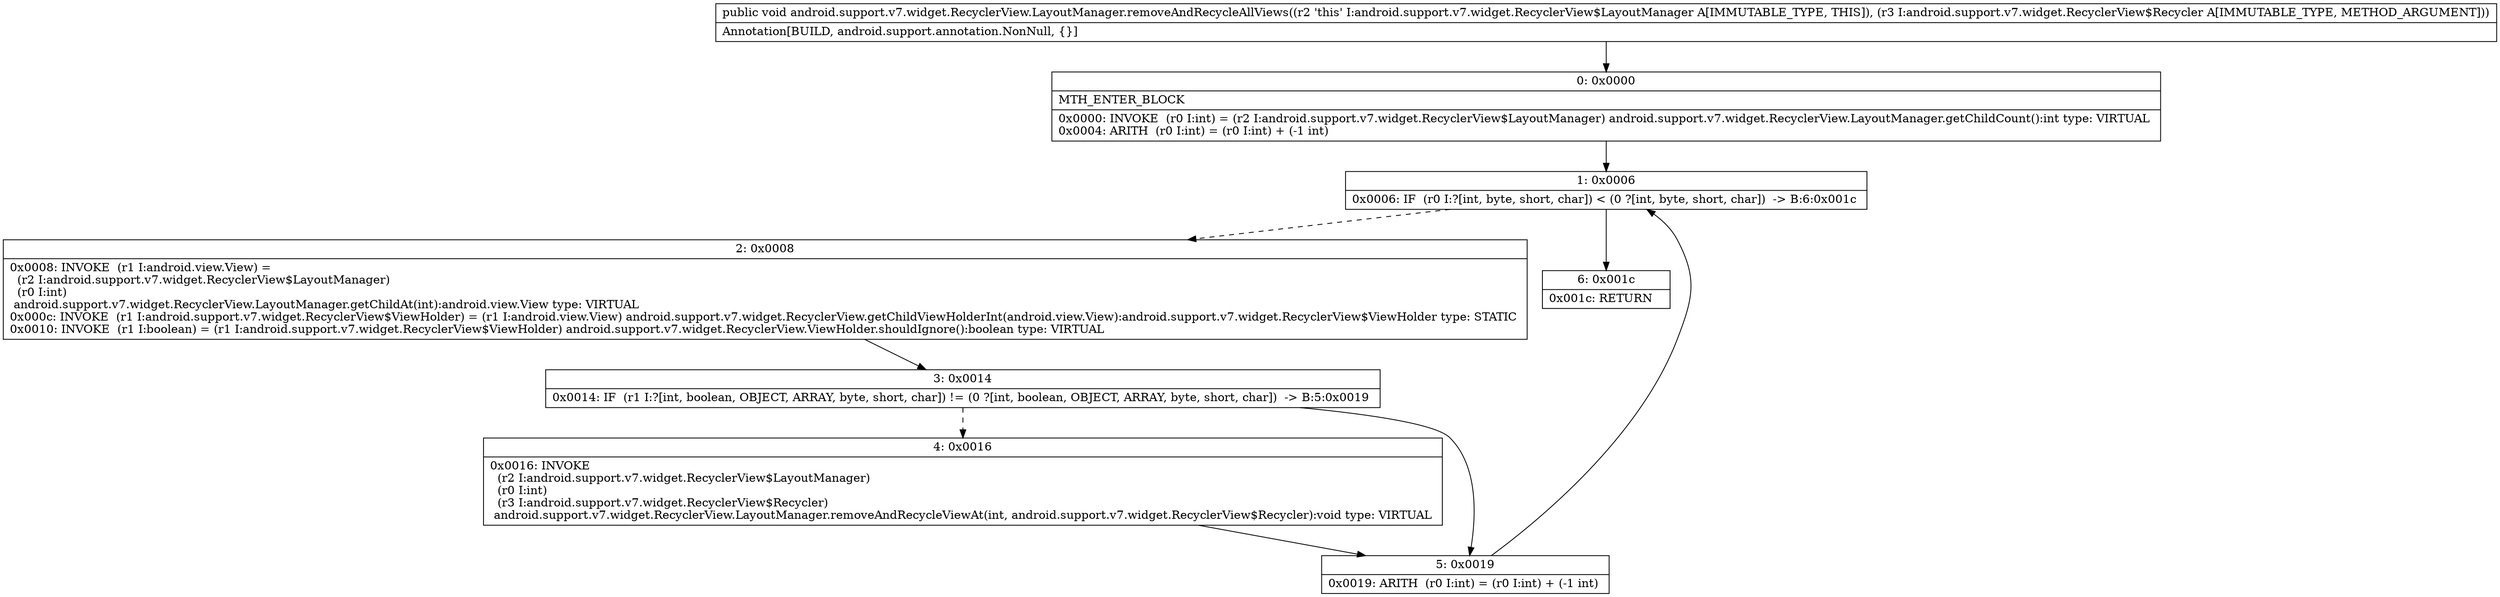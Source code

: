 digraph "CFG forandroid.support.v7.widget.RecyclerView.LayoutManager.removeAndRecycleAllViews(Landroid\/support\/v7\/widget\/RecyclerView$Recycler;)V" {
Node_0 [shape=record,label="{0\:\ 0x0000|MTH_ENTER_BLOCK\l|0x0000: INVOKE  (r0 I:int) = (r2 I:android.support.v7.widget.RecyclerView$LayoutManager) android.support.v7.widget.RecyclerView.LayoutManager.getChildCount():int type: VIRTUAL \l0x0004: ARITH  (r0 I:int) = (r0 I:int) + (\-1 int) \l}"];
Node_1 [shape=record,label="{1\:\ 0x0006|0x0006: IF  (r0 I:?[int, byte, short, char]) \< (0 ?[int, byte, short, char])  \-\> B:6:0x001c \l}"];
Node_2 [shape=record,label="{2\:\ 0x0008|0x0008: INVOKE  (r1 I:android.view.View) = \l  (r2 I:android.support.v7.widget.RecyclerView$LayoutManager)\l  (r0 I:int)\l android.support.v7.widget.RecyclerView.LayoutManager.getChildAt(int):android.view.View type: VIRTUAL \l0x000c: INVOKE  (r1 I:android.support.v7.widget.RecyclerView$ViewHolder) = (r1 I:android.view.View) android.support.v7.widget.RecyclerView.getChildViewHolderInt(android.view.View):android.support.v7.widget.RecyclerView$ViewHolder type: STATIC \l0x0010: INVOKE  (r1 I:boolean) = (r1 I:android.support.v7.widget.RecyclerView$ViewHolder) android.support.v7.widget.RecyclerView.ViewHolder.shouldIgnore():boolean type: VIRTUAL \l}"];
Node_3 [shape=record,label="{3\:\ 0x0014|0x0014: IF  (r1 I:?[int, boolean, OBJECT, ARRAY, byte, short, char]) != (0 ?[int, boolean, OBJECT, ARRAY, byte, short, char])  \-\> B:5:0x0019 \l}"];
Node_4 [shape=record,label="{4\:\ 0x0016|0x0016: INVOKE  \l  (r2 I:android.support.v7.widget.RecyclerView$LayoutManager)\l  (r0 I:int)\l  (r3 I:android.support.v7.widget.RecyclerView$Recycler)\l android.support.v7.widget.RecyclerView.LayoutManager.removeAndRecycleViewAt(int, android.support.v7.widget.RecyclerView$Recycler):void type: VIRTUAL \l}"];
Node_5 [shape=record,label="{5\:\ 0x0019|0x0019: ARITH  (r0 I:int) = (r0 I:int) + (\-1 int) \l}"];
Node_6 [shape=record,label="{6\:\ 0x001c|0x001c: RETURN   \l}"];
MethodNode[shape=record,label="{public void android.support.v7.widget.RecyclerView.LayoutManager.removeAndRecycleAllViews((r2 'this' I:android.support.v7.widget.RecyclerView$LayoutManager A[IMMUTABLE_TYPE, THIS]), (r3 I:android.support.v7.widget.RecyclerView$Recycler A[IMMUTABLE_TYPE, METHOD_ARGUMENT]))  | Annotation[BUILD, android.support.annotation.NonNull, \{\}]\l}"];
MethodNode -> Node_0;
Node_0 -> Node_1;
Node_1 -> Node_2[style=dashed];
Node_1 -> Node_6;
Node_2 -> Node_3;
Node_3 -> Node_4[style=dashed];
Node_3 -> Node_5;
Node_4 -> Node_5;
Node_5 -> Node_1;
}

